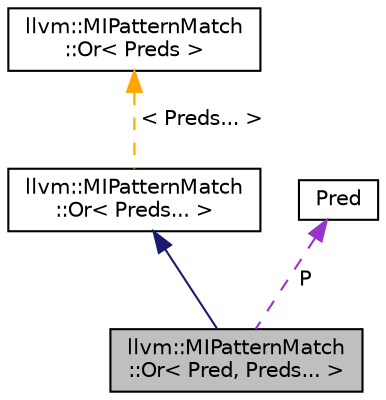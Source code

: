 digraph "llvm::MIPatternMatch::Or&lt; Pred, Preds... &gt;"
{
 // LATEX_PDF_SIZE
  bgcolor="transparent";
  edge [fontname="Helvetica",fontsize="10",labelfontname="Helvetica",labelfontsize="10"];
  node [fontname="Helvetica",fontsize="10",shape="box"];
  Node1 [label="llvm::MIPatternMatch\l::Or\< Pred, Preds... \>",height=0.2,width=0.4,color="black", fillcolor="grey75", style="filled", fontcolor="black",tooltip=" "];
  Node2 -> Node1 [dir="back",color="midnightblue",fontsize="10",style="solid",fontname="Helvetica"];
  Node2 [label="llvm::MIPatternMatch\l::Or\< Preds... \>",height=0.2,width=0.4,color="black",URL="$structllvm_1_1MIPatternMatch_1_1Or.html",tooltip=" "];
  Node3 -> Node2 [dir="back",color="orange",fontsize="10",style="dashed",label=" \< Preds... \>" ,fontname="Helvetica"];
  Node3 [label="llvm::MIPatternMatch\l::Or\< Preds \>",height=0.2,width=0.4,color="black",URL="$structllvm_1_1MIPatternMatch_1_1Or.html",tooltip=" "];
  Node4 -> Node1 [dir="back",color="darkorchid3",fontsize="10",style="dashed",label=" P" ,fontname="Helvetica"];
  Node4 [label="Pred",height=0.2,width=0.4,color="black",tooltip=" "];
}
